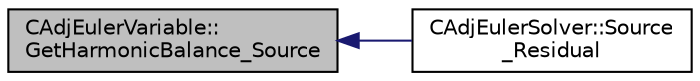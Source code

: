 digraph "CAdjEulerVariable::GetHarmonicBalance_Source"
{
  edge [fontname="Helvetica",fontsize="10",labelfontname="Helvetica",labelfontsize="10"];
  node [fontname="Helvetica",fontsize="10",shape=record];
  rankdir="LR";
  Node31 [label="CAdjEulerVariable::\lGetHarmonicBalance_Source",height=0.2,width=0.4,color="black", fillcolor="grey75", style="filled", fontcolor="black"];
  Node31 -> Node32 [dir="back",color="midnightblue",fontsize="10",style="solid",fontname="Helvetica"];
  Node32 [label="CAdjEulerSolver::Source\l_Residual",height=0.2,width=0.4,color="black", fillcolor="white", style="filled",URL="$class_c_adj_euler_solver.html#a7f84ce73b97f6944598308b63ac3c7b1",tooltip="Source term integration. "];
}
